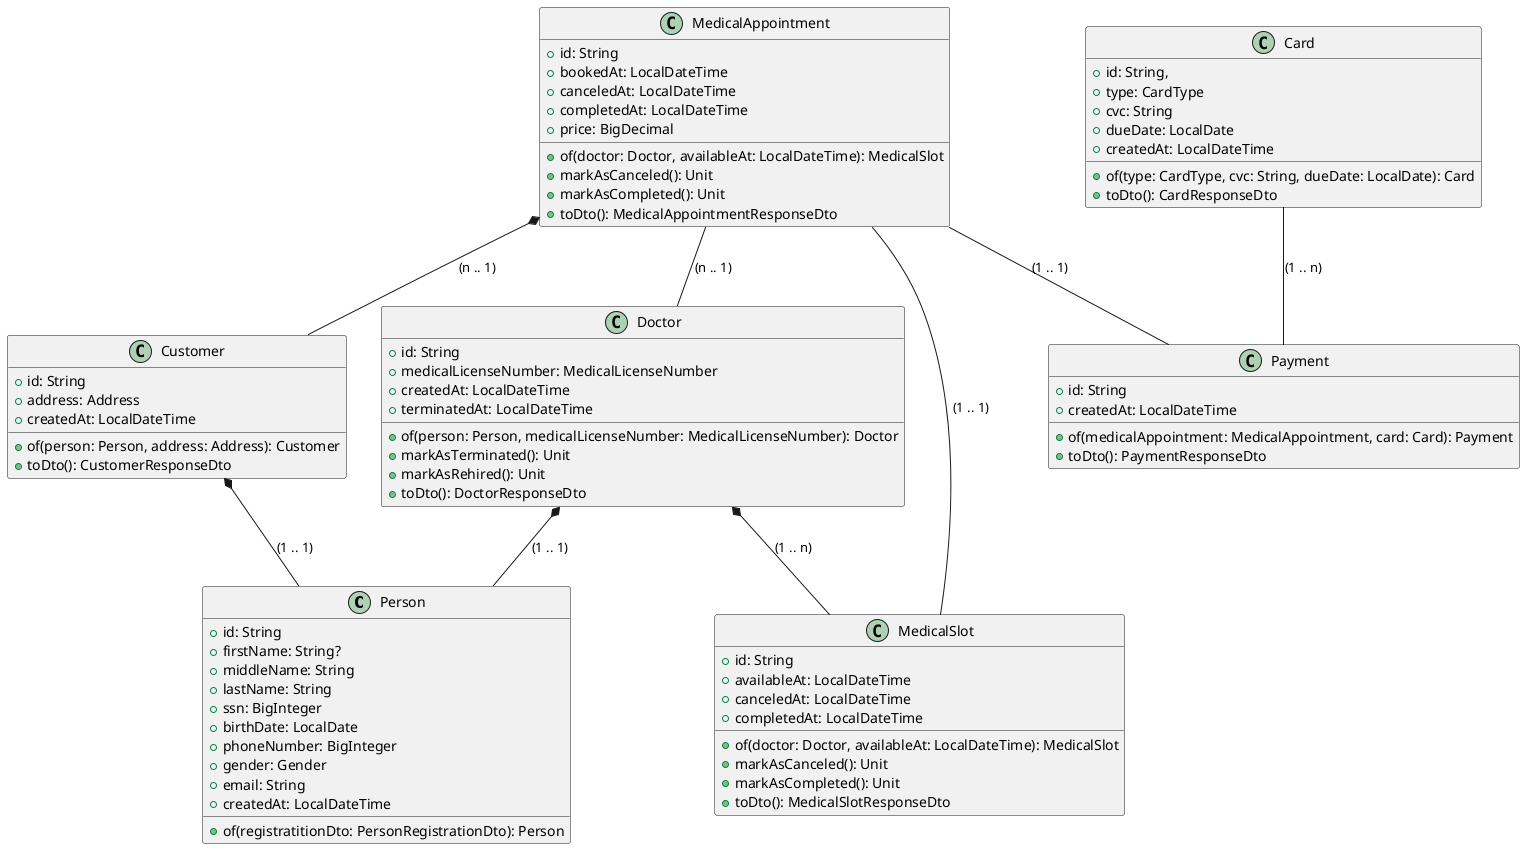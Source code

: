 @startuml

class "Person" {
 +id: String
 +firstName: String?
 +middleName: String
 +lastName: String
 +ssn: BigInteger
 +birthDate: LocalDate
 +phoneNumber: BigInteger
 +gender: Gender
 +email: String
 +createdAt: LocalDateTime
 
 +of(registratitionDto: PersonRegistrationDto): Person
}

class "Customer" {
 +id: String
 +address: Address
 +createdAt: LocalDateTime
 
 +of(person: Person, address: Address): Customer
 +toDto(): CustomerResponseDto
}

class "Doctor" {
 +id: String
 +medicalLicenseNumber: MedicalLicenseNumber
 +createdAt: LocalDateTime
 +terminatedAt: LocalDateTime
 
 +of(person: Person, medicalLicenseNumber: MedicalLicenseNumber): Doctor
 +markAsTerminated(): Unit
 +markAsRehired(): Unit
 +toDto(): DoctorResponseDto
}

class "MedicalSlot" {
  +id: String
  +availableAt: LocalDateTime
  +canceledAt: LocalDateTime
  +completedAt: LocalDateTime
  
  +of(doctor: Doctor, availableAt: LocalDateTime): MedicalSlot
  +markAsCanceled(): Unit
  +markAsCompleted(): Unit
  +toDto(): MedicalSlotResponseDto
}

class "MedicalAppointment" {
  +id: String
  +bookedAt: LocalDateTime
  +canceledAt: LocalDateTime
  +completedAt: LocalDateTime
  +price: BigDecimal
  
  +of(doctor: Doctor, availableAt: LocalDateTime): MedicalSlot
  +markAsCanceled(): Unit
  +markAsCompleted(): Unit
  +toDto(): MedicalAppointmentResponseDto
}

class "Card" {
  +id: String,
  +type: CardType
  +cvc: String
  +dueDate: LocalDate
  +createdAt: LocalDateTime
  
  +of(type: CardType, cvc: String, dueDate: LocalDate): Card
  +toDto(): CardResponseDto
}

class "Payment" {
  +id: String
  +createdAt: LocalDateTime
  
  + of(medicalAppointment: MedicalAppointment, card: Card): Payment
  +toDto(): PaymentResponseDto
}

Customer *-- Person: "(1 .. 1)"
Doctor *-- Person: "(1 .. 1)"
Doctor *-- MedicalSlot: "(1 .. n)"
MedicalAppointment -- Doctor: "(n .. 1)"
MedicalAppointment *-- Customer: "(n .. 1)"
MedicalSlot -- MedicalAppointment: "(1 .. 1)"
Card -- Payment: "(1 .. n)"
MedicalAppointment -- Payment: "(1 .. 1)"

@enduml